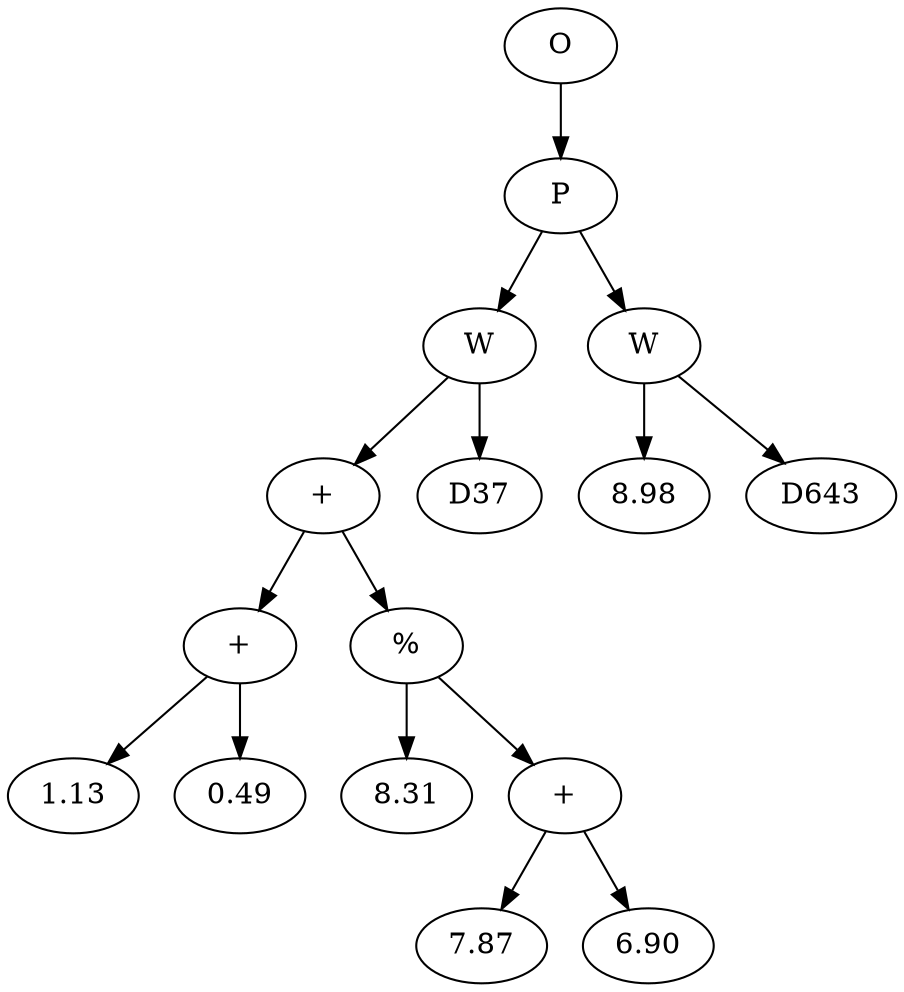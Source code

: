 // Tree
digraph {
	2945368 [label=O]
	2945369 [label=P]
	2945368 -> 2945369
	2945370 [label=W]
	2945369 -> 2945370
	2945371 [label="+"]
	2945370 -> 2945371
	2945372 [label="+"]
	2945371 -> 2945372
	2945373 [label=1.13]
	2945372 -> 2945373
	2945374 [label=0.49]
	2945372 -> 2945374
	2945375 [label="%"]
	2945371 -> 2945375
	2945376 [label=8.31]
	2945375 -> 2945376
	2945377 [label="+"]
	2945375 -> 2945377
	2945378 [label=7.87]
	2945377 -> 2945378
	2945379 [label=6.90]
	2945377 -> 2945379
	2945380 [label=D37]
	2945370 -> 2945380
	2945381 [label=W]
	2945369 -> 2945381
	2945382 [label=8.98]
	2945381 -> 2945382
	2945383 [label=D643]
	2945381 -> 2945383
}
